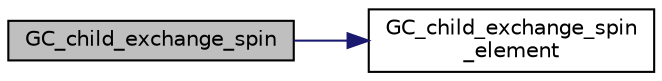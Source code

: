 digraph "GC_child_exchange_spin"
{
 // INTERACTIVE_SVG=YES
  edge [fontname="Helvetica",fontsize="10",labelfontname="Helvetica",labelfontsize="10"];
  node [fontname="Helvetica",fontsize="10",shape=record];
  rankdir="LR";
  Node1 [label="GC_child_exchange_spin",height=0.2,width=0.4,color="black", fillcolor="grey75", style="filled", fontcolor="black"];
  Node1 -> Node2 [color="midnightblue",fontsize="10",style="solid",fontname="Helvetica"];
  Node2 [label="GC_child_exchange_spin\l_element",height=0.2,width=0.4,color="black", fillcolor="white", style="filled",URL="$mltply_8c.html#a3a389097c7f00b48f89ad12bff352a61"];
}

